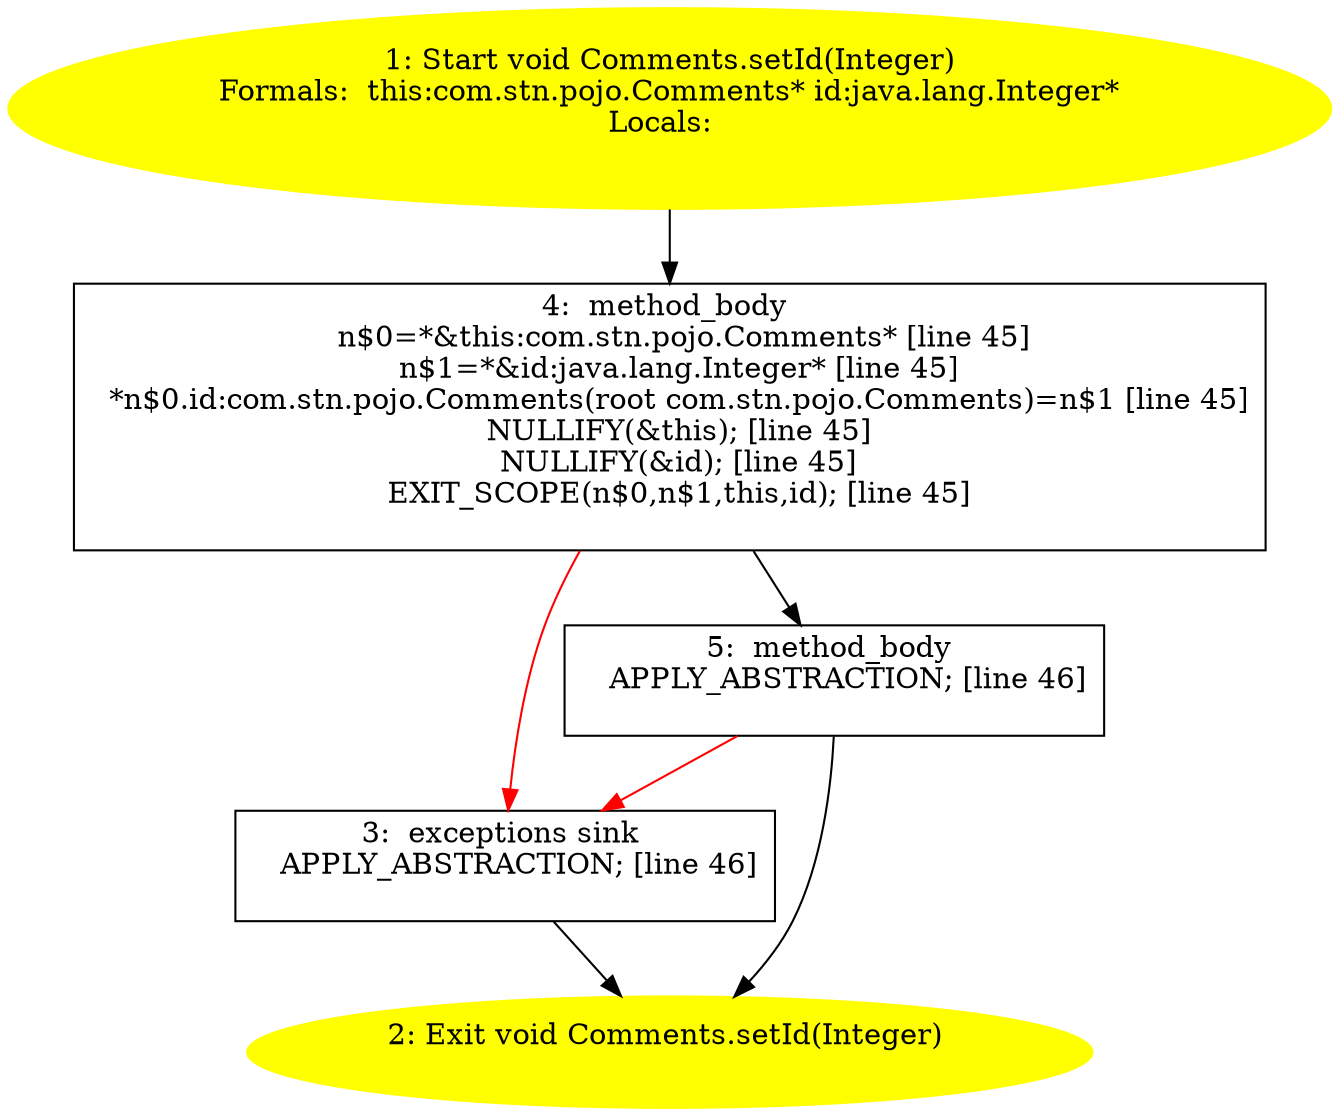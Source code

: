 /* @generated */
digraph cfg {
"com.stn.pojo.Comments.setId(java.lang.Integer):void.f7e58548801c171d49282deab67ac4d9_1" [label="1: Start void Comments.setId(Integer)\nFormals:  this:com.stn.pojo.Comments* id:java.lang.Integer*\nLocals:  \n  " color=yellow style=filled]
	

	 "com.stn.pojo.Comments.setId(java.lang.Integer):void.f7e58548801c171d49282deab67ac4d9_1" -> "com.stn.pojo.Comments.setId(java.lang.Integer):void.f7e58548801c171d49282deab67ac4d9_4" ;
"com.stn.pojo.Comments.setId(java.lang.Integer):void.f7e58548801c171d49282deab67ac4d9_2" [label="2: Exit void Comments.setId(Integer) \n  " color=yellow style=filled]
	

"com.stn.pojo.Comments.setId(java.lang.Integer):void.f7e58548801c171d49282deab67ac4d9_3" [label="3:  exceptions sink \n   APPLY_ABSTRACTION; [line 46]\n " shape="box"]
	

	 "com.stn.pojo.Comments.setId(java.lang.Integer):void.f7e58548801c171d49282deab67ac4d9_3" -> "com.stn.pojo.Comments.setId(java.lang.Integer):void.f7e58548801c171d49282deab67ac4d9_2" ;
"com.stn.pojo.Comments.setId(java.lang.Integer):void.f7e58548801c171d49282deab67ac4d9_4" [label="4:  method_body \n   n$0=*&this:com.stn.pojo.Comments* [line 45]\n  n$1=*&id:java.lang.Integer* [line 45]\n  *n$0.id:com.stn.pojo.Comments(root com.stn.pojo.Comments)=n$1 [line 45]\n  NULLIFY(&this); [line 45]\n  NULLIFY(&id); [line 45]\n  EXIT_SCOPE(n$0,n$1,this,id); [line 45]\n " shape="box"]
	

	 "com.stn.pojo.Comments.setId(java.lang.Integer):void.f7e58548801c171d49282deab67ac4d9_4" -> "com.stn.pojo.Comments.setId(java.lang.Integer):void.f7e58548801c171d49282deab67ac4d9_5" ;
	 "com.stn.pojo.Comments.setId(java.lang.Integer):void.f7e58548801c171d49282deab67ac4d9_4" -> "com.stn.pojo.Comments.setId(java.lang.Integer):void.f7e58548801c171d49282deab67ac4d9_3" [color="red" ];
"com.stn.pojo.Comments.setId(java.lang.Integer):void.f7e58548801c171d49282deab67ac4d9_5" [label="5:  method_body \n   APPLY_ABSTRACTION; [line 46]\n " shape="box"]
	

	 "com.stn.pojo.Comments.setId(java.lang.Integer):void.f7e58548801c171d49282deab67ac4d9_5" -> "com.stn.pojo.Comments.setId(java.lang.Integer):void.f7e58548801c171d49282deab67ac4d9_2" ;
	 "com.stn.pojo.Comments.setId(java.lang.Integer):void.f7e58548801c171d49282deab67ac4d9_5" -> "com.stn.pojo.Comments.setId(java.lang.Integer):void.f7e58548801c171d49282deab67ac4d9_3" [color="red" ];
}
